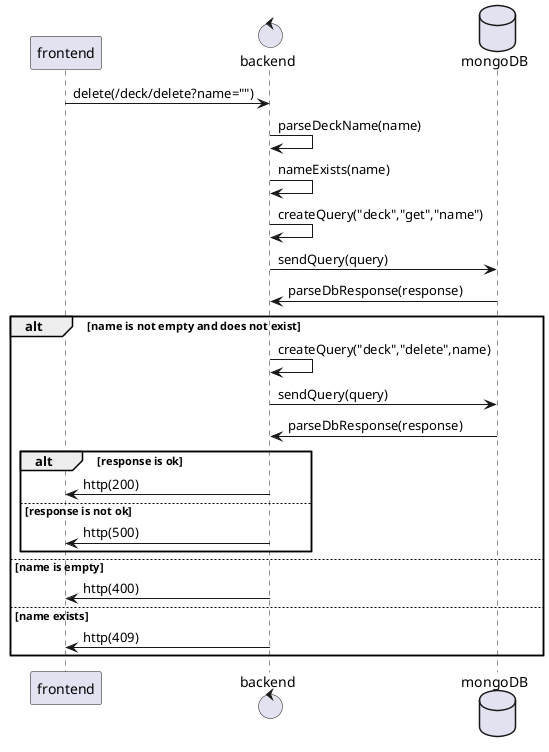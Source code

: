 @startuml
participant frontend
control backend
database mongoDB

frontend -> backend:delete(/deck/delete?name="")
backend -> backend:parseDeckName(name)
backend -> backend:nameExists(name)
backend -> backend:createQuery("deck","get","name")
backend -> mongoDB:sendQuery(query)
backend <- mongoDB:parseDbResponse(response)
alt name is not empty and does not exist
  backend -> backend:createQuery("deck","delete",name)
  backend -> mongoDB:sendQuery(query)
  backend <- mongoDB:parseDbResponse(response)
  alt response is ok
    backend -> frontend:http(200)
  else response is not ok
    backend -> frontend:http(500)
  end
else name is empty
  backend -> frontend:http(400)
else name exists
backend -> frontend:http(409)
end


@enduml
